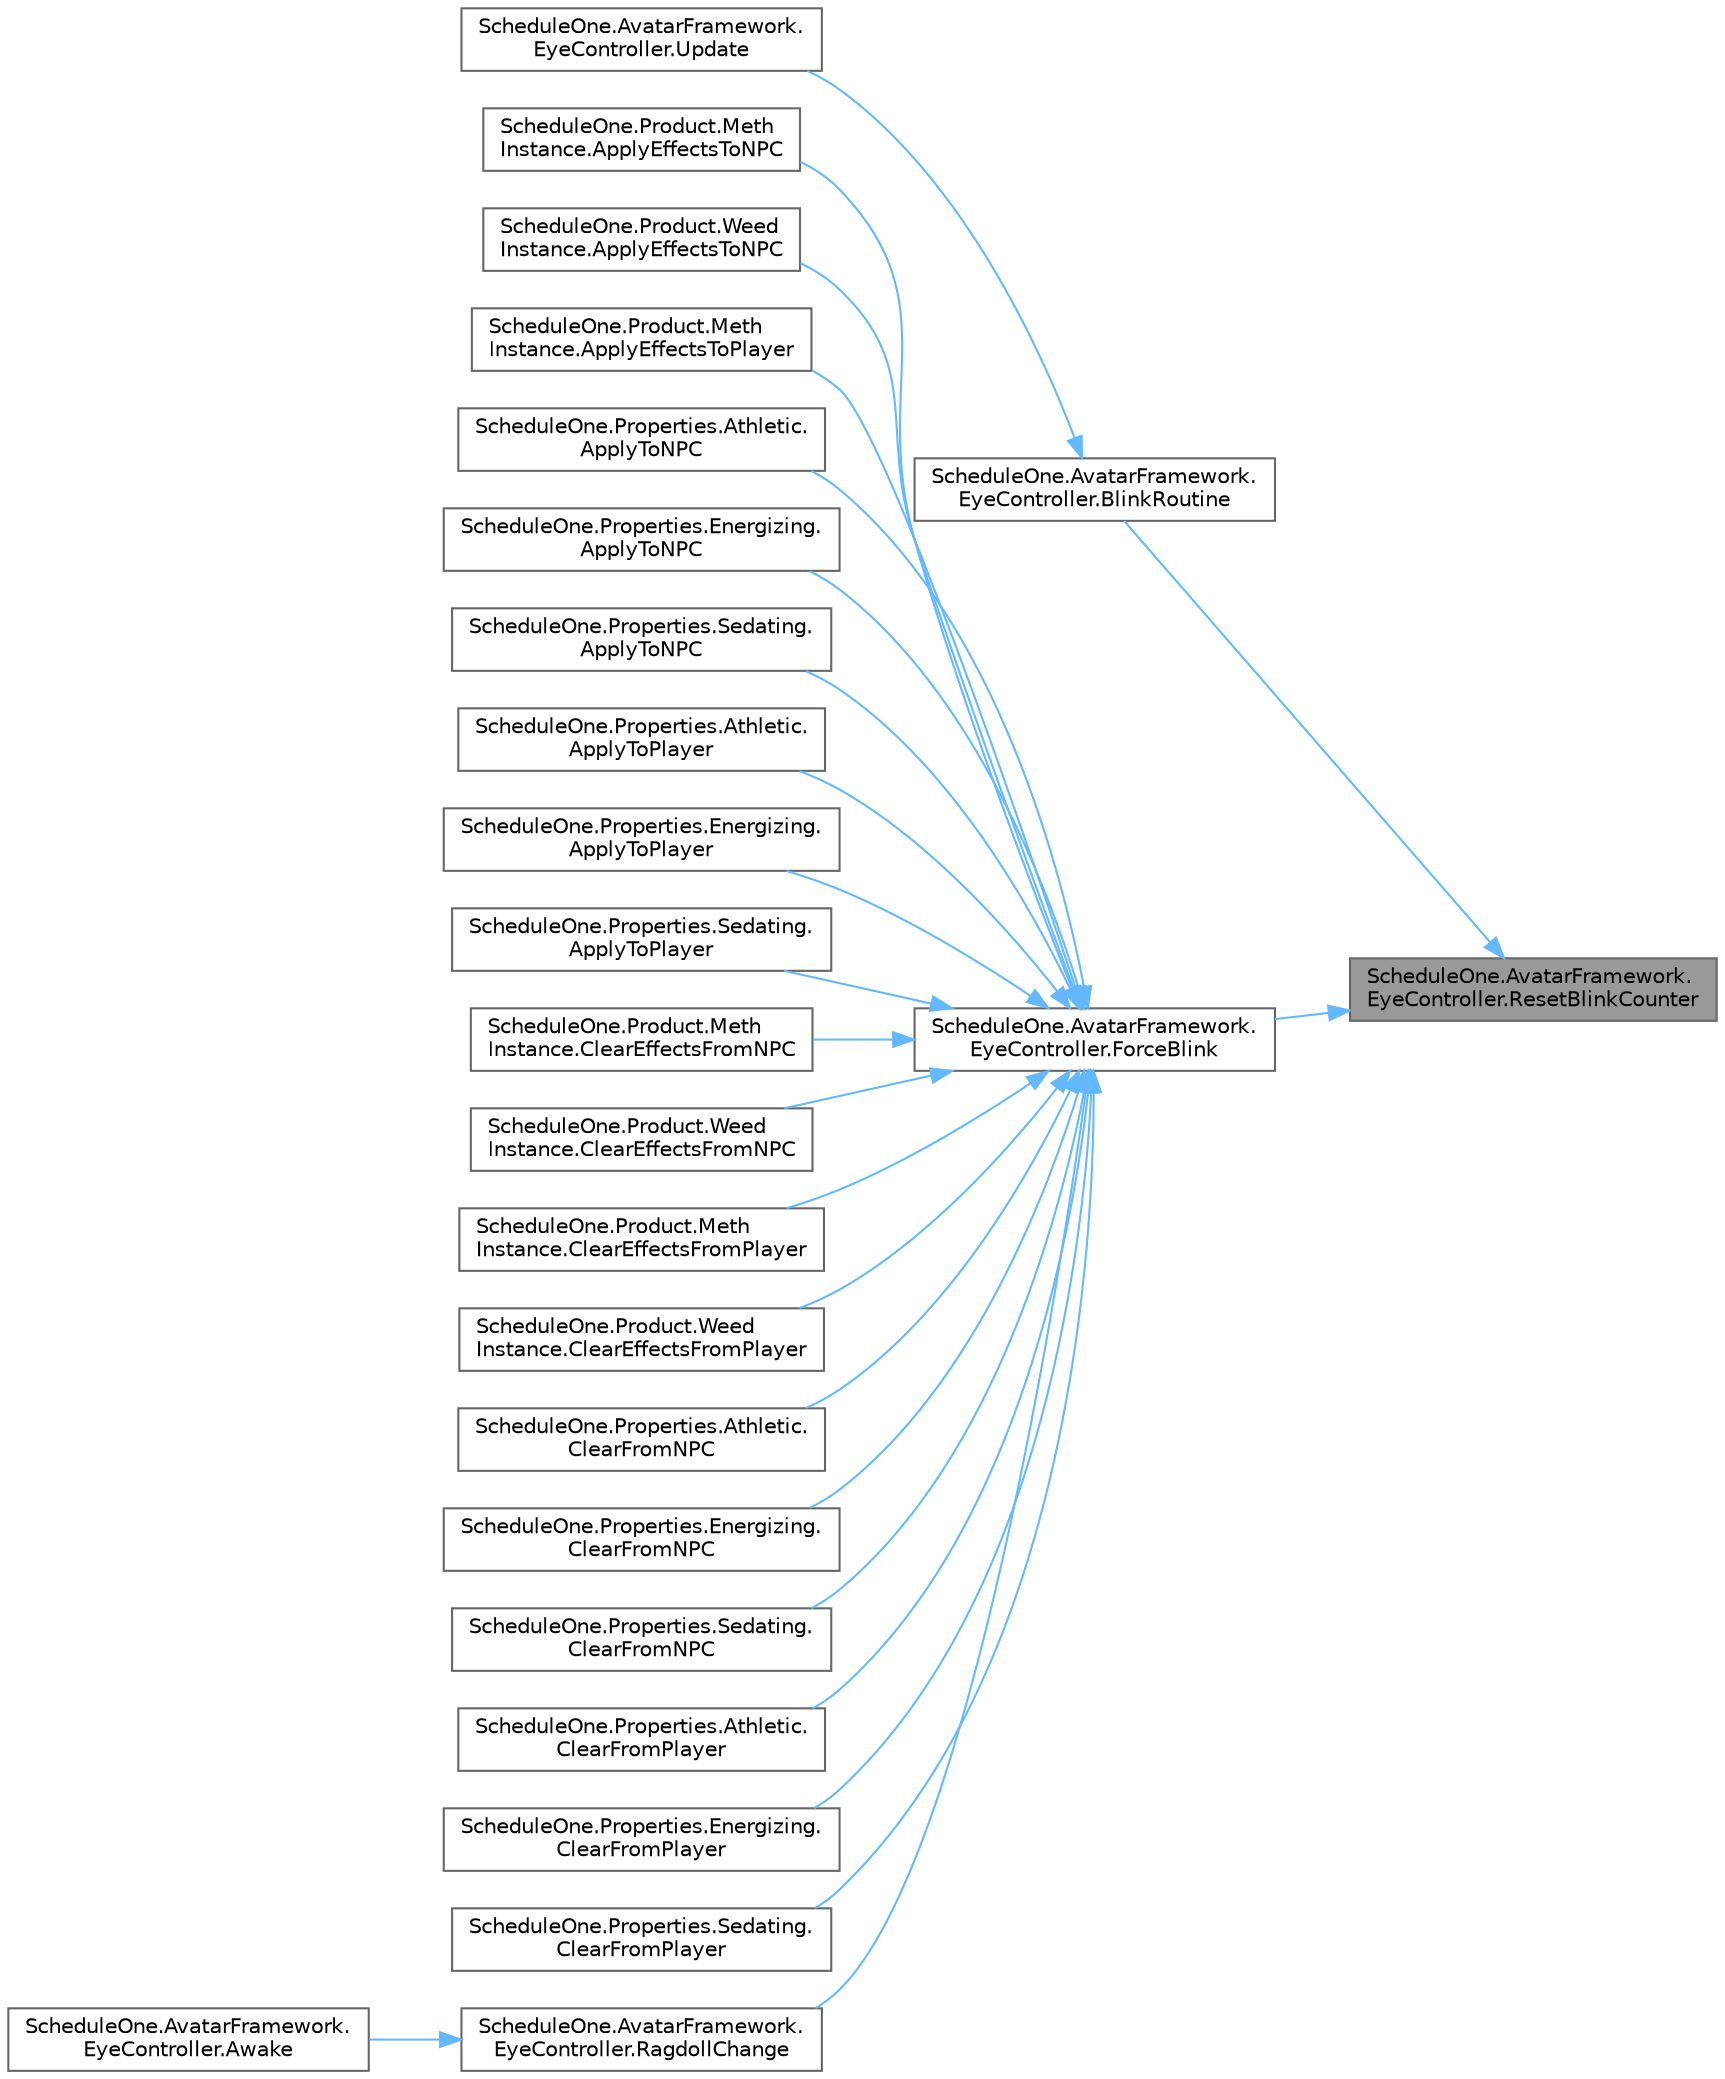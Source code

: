 digraph "ScheduleOne.AvatarFramework.EyeController.ResetBlinkCounter"
{
 // LATEX_PDF_SIZE
  bgcolor="transparent";
  edge [fontname=Helvetica,fontsize=10,labelfontname=Helvetica,labelfontsize=10];
  node [fontname=Helvetica,fontsize=10,shape=box,height=0.2,width=0.4];
  rankdir="RL";
  Node1 [id="Node000001",label="ScheduleOne.AvatarFramework.\lEyeController.ResetBlinkCounter",height=0.2,width=0.4,color="gray40", fillcolor="grey60", style="filled", fontcolor="black",tooltip=" "];
  Node1 -> Node2 [id="edge1_Node000001_Node000002",dir="back",color="steelblue1",style="solid",tooltip=" "];
  Node2 [id="Node000002",label="ScheduleOne.AvatarFramework.\lEyeController.BlinkRoutine",height=0.2,width=0.4,color="grey40", fillcolor="white", style="filled",URL="$class_schedule_one_1_1_avatar_framework_1_1_eye_controller.html#a8ea31938344588a9c7a4cb13180a9094",tooltip=" "];
  Node2 -> Node3 [id="edge2_Node000002_Node000003",dir="back",color="steelblue1",style="solid",tooltip=" "];
  Node3 [id="Node000003",label="ScheduleOne.AvatarFramework.\lEyeController.Update",height=0.2,width=0.4,color="grey40", fillcolor="white", style="filled",URL="$class_schedule_one_1_1_avatar_framework_1_1_eye_controller.html#a020d867311e6d8212c14f23ca3349b64",tooltip=" "];
  Node1 -> Node4 [id="edge3_Node000001_Node000004",dir="back",color="steelblue1",style="solid",tooltip=" "];
  Node4 [id="Node000004",label="ScheduleOne.AvatarFramework.\lEyeController.ForceBlink",height=0.2,width=0.4,color="grey40", fillcolor="white", style="filled",URL="$class_schedule_one_1_1_avatar_framework_1_1_eye_controller.html#a810bc105ccfa70da63b106ed8976b81c",tooltip=" "];
  Node4 -> Node5 [id="edge4_Node000004_Node000005",dir="back",color="steelblue1",style="solid",tooltip=" "];
  Node5 [id="Node000005",label="ScheduleOne.Product.Meth\lInstance.ApplyEffectsToNPC",height=0.2,width=0.4,color="grey40", fillcolor="white", style="filled",URL="$class_schedule_one_1_1_product_1_1_meth_instance.html#ae42fe13fb30c07eadba1b3ee0e58c9a4",tooltip=" "];
  Node4 -> Node6 [id="edge5_Node000004_Node000006",dir="back",color="steelblue1",style="solid",tooltip=" "];
  Node6 [id="Node000006",label="ScheduleOne.Product.Weed\lInstance.ApplyEffectsToNPC",height=0.2,width=0.4,color="grey40", fillcolor="white", style="filled",URL="$class_schedule_one_1_1_product_1_1_weed_instance.html#a706921b0a333a88b73dbc540806aa496",tooltip=" "];
  Node4 -> Node7 [id="edge6_Node000004_Node000007",dir="back",color="steelblue1",style="solid",tooltip=" "];
  Node7 [id="Node000007",label="ScheduleOne.Product.Meth\lInstance.ApplyEffectsToPlayer",height=0.2,width=0.4,color="grey40", fillcolor="white", style="filled",URL="$class_schedule_one_1_1_product_1_1_meth_instance.html#ad9cacdaa128115af6a17797694586186",tooltip=" "];
  Node4 -> Node8 [id="edge7_Node000004_Node000008",dir="back",color="steelblue1",style="solid",tooltip=" "];
  Node8 [id="Node000008",label="ScheduleOne.Properties.Athletic.\lApplyToNPC",height=0.2,width=0.4,color="grey40", fillcolor="white", style="filled",URL="$class_schedule_one_1_1_properties_1_1_athletic.html#ac5a0443888f6f1ab7493f9234e8d1193",tooltip=" "];
  Node4 -> Node9 [id="edge8_Node000004_Node000009",dir="back",color="steelblue1",style="solid",tooltip=" "];
  Node9 [id="Node000009",label="ScheduleOne.Properties.Energizing.\lApplyToNPC",height=0.2,width=0.4,color="grey40", fillcolor="white", style="filled",URL="$class_schedule_one_1_1_properties_1_1_energizing.html#aaafb0f3fe11c732417f1558cc4163c93",tooltip=" "];
  Node4 -> Node10 [id="edge9_Node000004_Node000010",dir="back",color="steelblue1",style="solid",tooltip=" "];
  Node10 [id="Node000010",label="ScheduleOne.Properties.Sedating.\lApplyToNPC",height=0.2,width=0.4,color="grey40", fillcolor="white", style="filled",URL="$class_schedule_one_1_1_properties_1_1_sedating.html#ae2846886926bf06768307967f223b26b",tooltip=" "];
  Node4 -> Node11 [id="edge10_Node000004_Node000011",dir="back",color="steelblue1",style="solid",tooltip=" "];
  Node11 [id="Node000011",label="ScheduleOne.Properties.Athletic.\lApplyToPlayer",height=0.2,width=0.4,color="grey40", fillcolor="white", style="filled",URL="$class_schedule_one_1_1_properties_1_1_athletic.html#a36a5f17d421c964f4f2b16ddd59d126d",tooltip=" "];
  Node4 -> Node12 [id="edge11_Node000004_Node000012",dir="back",color="steelblue1",style="solid",tooltip=" "];
  Node12 [id="Node000012",label="ScheduleOne.Properties.Energizing.\lApplyToPlayer",height=0.2,width=0.4,color="grey40", fillcolor="white", style="filled",URL="$class_schedule_one_1_1_properties_1_1_energizing.html#a07281cabb99415fa9a0d55fd7a95d77f",tooltip=" "];
  Node4 -> Node13 [id="edge12_Node000004_Node000013",dir="back",color="steelblue1",style="solid",tooltip=" "];
  Node13 [id="Node000013",label="ScheduleOne.Properties.Sedating.\lApplyToPlayer",height=0.2,width=0.4,color="grey40", fillcolor="white", style="filled",URL="$class_schedule_one_1_1_properties_1_1_sedating.html#a60b6388efd6860f167e43f995917d2b2",tooltip=" "];
  Node4 -> Node14 [id="edge13_Node000004_Node000014",dir="back",color="steelblue1",style="solid",tooltip=" "];
  Node14 [id="Node000014",label="ScheduleOne.Product.Meth\lInstance.ClearEffectsFromNPC",height=0.2,width=0.4,color="grey40", fillcolor="white", style="filled",URL="$class_schedule_one_1_1_product_1_1_meth_instance.html#a8df8f255bbc1654f286f00b5d529a21b",tooltip=" "];
  Node4 -> Node15 [id="edge14_Node000004_Node000015",dir="back",color="steelblue1",style="solid",tooltip=" "];
  Node15 [id="Node000015",label="ScheduleOne.Product.Weed\lInstance.ClearEffectsFromNPC",height=0.2,width=0.4,color="grey40", fillcolor="white", style="filled",URL="$class_schedule_one_1_1_product_1_1_weed_instance.html#aa44d8bb1e47f982fa751b0766b3a7477",tooltip=" "];
  Node4 -> Node16 [id="edge15_Node000004_Node000016",dir="back",color="steelblue1",style="solid",tooltip=" "];
  Node16 [id="Node000016",label="ScheduleOne.Product.Meth\lInstance.ClearEffectsFromPlayer",height=0.2,width=0.4,color="grey40", fillcolor="white", style="filled",URL="$class_schedule_one_1_1_product_1_1_meth_instance.html#a8cf43245dbcb51b64b4bf07b2c3e9609",tooltip=" "];
  Node4 -> Node17 [id="edge16_Node000004_Node000017",dir="back",color="steelblue1",style="solid",tooltip=" "];
  Node17 [id="Node000017",label="ScheduleOne.Product.Weed\lInstance.ClearEffectsFromPlayer",height=0.2,width=0.4,color="grey40", fillcolor="white", style="filled",URL="$class_schedule_one_1_1_product_1_1_weed_instance.html#adb1615bfb04a02fcb7bd2a6873ffd269",tooltip=" "];
  Node4 -> Node18 [id="edge17_Node000004_Node000018",dir="back",color="steelblue1",style="solid",tooltip=" "];
  Node18 [id="Node000018",label="ScheduleOne.Properties.Athletic.\lClearFromNPC",height=0.2,width=0.4,color="grey40", fillcolor="white", style="filled",URL="$class_schedule_one_1_1_properties_1_1_athletic.html#af241452b53c56b7f93c29c72d56a3bca",tooltip=" "];
  Node4 -> Node19 [id="edge18_Node000004_Node000019",dir="back",color="steelblue1",style="solid",tooltip=" "];
  Node19 [id="Node000019",label="ScheduleOne.Properties.Energizing.\lClearFromNPC",height=0.2,width=0.4,color="grey40", fillcolor="white", style="filled",URL="$class_schedule_one_1_1_properties_1_1_energizing.html#a9458402ba15e126cee30947f8c21c5e1",tooltip=" "];
  Node4 -> Node20 [id="edge19_Node000004_Node000020",dir="back",color="steelblue1",style="solid",tooltip=" "];
  Node20 [id="Node000020",label="ScheduleOne.Properties.Sedating.\lClearFromNPC",height=0.2,width=0.4,color="grey40", fillcolor="white", style="filled",URL="$class_schedule_one_1_1_properties_1_1_sedating.html#a886cd08be8b126e39bbee15c5714d2e3",tooltip=" "];
  Node4 -> Node21 [id="edge20_Node000004_Node000021",dir="back",color="steelblue1",style="solid",tooltip=" "];
  Node21 [id="Node000021",label="ScheduleOne.Properties.Athletic.\lClearFromPlayer",height=0.2,width=0.4,color="grey40", fillcolor="white", style="filled",URL="$class_schedule_one_1_1_properties_1_1_athletic.html#a2baecd9530424c1eb0d68bcbb23738c6",tooltip=" "];
  Node4 -> Node22 [id="edge21_Node000004_Node000022",dir="back",color="steelblue1",style="solid",tooltip=" "];
  Node22 [id="Node000022",label="ScheduleOne.Properties.Energizing.\lClearFromPlayer",height=0.2,width=0.4,color="grey40", fillcolor="white", style="filled",URL="$class_schedule_one_1_1_properties_1_1_energizing.html#a0a901640e3edacaaf83a996f73c0e81e",tooltip=" "];
  Node4 -> Node23 [id="edge22_Node000004_Node000023",dir="back",color="steelblue1",style="solid",tooltip=" "];
  Node23 [id="Node000023",label="ScheduleOne.Properties.Sedating.\lClearFromPlayer",height=0.2,width=0.4,color="grey40", fillcolor="white", style="filled",URL="$class_schedule_one_1_1_properties_1_1_sedating.html#ae06861d66922ce293fa74bb3e1b2e910",tooltip=" "];
  Node4 -> Node24 [id="edge23_Node000004_Node000024",dir="back",color="steelblue1",style="solid",tooltip=" "];
  Node24 [id="Node000024",label="ScheduleOne.AvatarFramework.\lEyeController.RagdollChange",height=0.2,width=0.4,color="grey40", fillcolor="white", style="filled",URL="$class_schedule_one_1_1_avatar_framework_1_1_eye_controller.html#a8176d4de89c490c7e30a22337f2968fb",tooltip=" "];
  Node24 -> Node25 [id="edge24_Node000024_Node000025",dir="back",color="steelblue1",style="solid",tooltip=" "];
  Node25 [id="Node000025",label="ScheduleOne.AvatarFramework.\lEyeController.Awake",height=0.2,width=0.4,color="grey40", fillcolor="white", style="filled",URL="$class_schedule_one_1_1_avatar_framework_1_1_eye_controller.html#ad230f11e25f1b371da85496537c95851",tooltip=" "];
}
